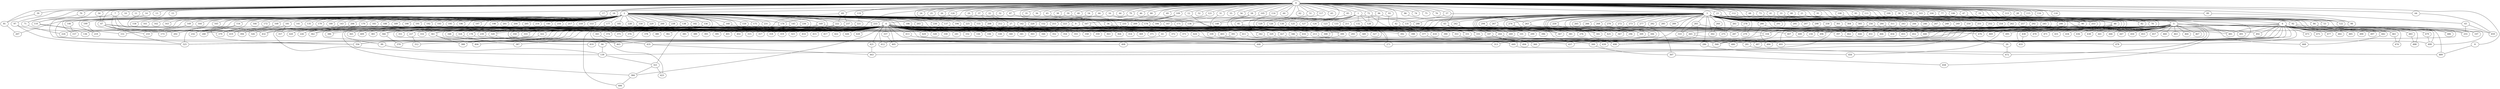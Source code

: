 
graph graphname {
    0 -- 1
0 -- 2
0 -- 3
0 -- 4
0 -- 5
0 -- 6
0 -- 7
0 -- 8
0 -- 9
0 -- 10
0 -- 11
0 -- 12
0 -- 13
0 -- 14
0 -- 15
0 -- 16
0 -- 17
0 -- 18
0 -- 19
0 -- 20
0 -- 21
0 -- 22
0 -- 23
0 -- 24
0 -- 25
0 -- 26
0 -- 27
0 -- 28
0 -- 29
0 -- 30
0 -- 31
0 -- 32
0 -- 33
0 -- 34
0 -- 35
0 -- 36
0 -- 37
0 -- 38
0 -- 39
0 -- 40
0 -- 41
0 -- 42
0 -- 43
0 -- 44
0 -- 45
0 -- 46
0 -- 47
0 -- 48
0 -- 49
0 -- 50
0 -- 51
0 -- 52
0 -- 53
0 -- 54
0 -- 55
0 -- 56
0 -- 57
0 -- 58
0 -- 59
0 -- 60
0 -- 61
0 -- 62
0 -- 63
0 -- 64
0 -- 65
0 -- 66
0 -- 67
0 -- 68
0 -- 69
0 -- 70
0 -- 71
0 -- 72
0 -- 73
0 -- 74
0 -- 75
0 -- 76
0 -- 77
0 -- 78
0 -- 79
0 -- 80
0 -- 81
0 -- 82
0 -- 83
0 -- 84
0 -- 85
0 -- 86
0 -- 87
0 -- 88
0 -- 89
0 -- 90
0 -- 91
0 -- 92
0 -- 93
0 -- 94
0 -- 95
0 -- 96
0 -- 97
0 -- 98
0 -- 99
0 -- 100
0 -- 101
0 -- 102
0 -- 103
0 -- 104
0 -- 105
0 -- 106
0 -- 107
0 -- 108
0 -- 109
0 -- 110
0 -- 111
0 -- 112
0 -- 113
0 -- 114
0 -- 115
0 -- 116
0 -- 117
0 -- 118
0 -- 119
0 -- 120
0 -- 121
0 -- 122
1 -- 128
1 -- 130
1 -- 131
1 -- 132
1 -- 133
1 -- 129
1 -- 123
1 -- 124
1 -- 125
1 -- 126
1 -- 127
2 -- 134
2 -- 135
2 -- 136
2 -- 137
2 -- 138
2 -- 139
2 -- 140
2 -- 141
2 -- 142
2 -- 143
2 -- 144
2 -- 145
2 -- 146
2 -- 147
2 -- 148
2 -- 149
2 -- 150
2 -- 151
2 -- 152
2 -- 153
2 -- 154
2 -- 155
2 -- 156
2 -- 157
2 -- 158
2 -- 159
2 -- 160
2 -- 161
2 -- 162
2 -- 163
2 -- 164
2 -- 165
2 -- 166
2 -- 167
2 -- 168
2 -- 169
2 -- 170
2 -- 171
2 -- 172
2 -- 173
2 -- 174
2 -- 175
2 -- 176
2 -- 177
2 -- 178
2 -- 179
2 -- 180
2 -- 181
2 -- 182
2 -- 183
2 -- 184
2 -- 185
2 -- 186
2 -- 187
2 -- 188
2 -- 189
2 -- 190
2 -- 191
2 -- 192
2 -- 193
2 -- 194
2 -- 195
2 -- 196
2 -- 197
2 -- 198
2 -- 199
2 -- 200
2 -- 201
2 -- 202
2 -- 203
2 -- 204
2 -- 205
2 -- 206
2 -- 207
2 -- 208
2 -- 209
2 -- 210
2 -- 211
2 -- 212
2 -- 213
2 -- 214
2 -- 215
2 -- 216
2 -- 217
2 -- 218
2 -- 219
2 -- 220
2 -- 221
2 -- 222
2 -- 223
2 -- 224
2 -- 225
2 -- 226
2 -- 227
2 -- 228
2 -- 229
2 -- 230
2 -- 231
2 -- 232
2 -- 233
2 -- 234
2 -- 235
2 -- 236
2 -- 237
2 -- 238
2 -- 239
2 -- 240
2 -- 241
2 -- 9
3 -- 256
3 -- 258
3 -- 259
3 -- 260
3 -- 261
3 -- 262
3 -- 257
3 -- 264
3 -- 265
3 -- 266
3 -- 267
3 -- 268
3 -- 269
3 -- 270
3 -- 271
3 -- 272
3 -- 273
3 -- 274
3 -- 275
3 -- 276
3 -- 277
3 -- 278
3 -- 279
3 -- 280
3 -- 281
3 -- 282
3 -- 283
3 -- 284
3 -- 285
3 -- 286
3 -- 287
3 -- 288
3 -- 289
3 -- 290
3 -- 291
3 -- 292
3 -- 293
3 -- 294
3 -- 295
3 -- 296
3 -- 297
3 -- 298
3 -- 263
3 -- 300
3 -- 301
3 -- 302
3 -- 303
3 -- 304
3 -- 305
3 -- 306
3 -- 307
3 -- 308
3 -- 309
3 -- 310
3 -- 311
3 -- 299
3 -- 242
3 -- 243
3 -- 244
3 -- 245
3 -- 246
3 -- 247
3 -- 248
3 -- 249
3 -- 250
3 -- 251
3 -- 252
3 -- 253
3 -- 254
3 -- 255
3 -- 211
4 -- 312
4 -- 313
4 -- 314
4 -- 315
4 -- 316
4 -- 317
4 -- 318
4 -- 319
4 -- 320
4 -- 321
4 -- 322
4 -- 323
4 -- 324
4 -- 325
4 -- 326
4 -- 327
4 -- 328
4 -- 329
4 -- 330
4 -- 331
4 -- 332
4 -- 333
4 -- 334
4 -- 335
4 -- 336
4 -- 337
4 -- 338
4 -- 339
4 -- 340
4 -- 341
4 -- 342
4 -- 343
4 -- 344
4 -- 345
4 -- 346
4 -- 347
4 -- 348
4 -- 349
4 -- 350
4 -- 351
4 -- 352
4 -- 353
4 -- 354
4 -- 355
4 -- 356
4 -- 357
4 -- 358
4 -- 359
4 -- 360
4 -- 361
4 -- 362
4 -- 363
4 -- 364
4 -- 365
4 -- 366
4 -- 367
4 -- 368
4 -- 369
4 -- 370
4 -- 371
4 -- 372
4 -- 373
4 -- 374
4 -- 375
4 -- 376
4 -- 377
4 -- 378
4 -- 379
4 -- 380
4 -- 381
4 -- 382
4 -- 383
4 -- 384
4 -- 385
4 -- 386
4 -- 387
4 -- 388
4 -- 389
4 -- 390
4 -- 391
4 -- 392
4 -- 393
4 -- 394
4 -- 395
4 -- 396
4 -- 397
4 -- 398
4 -- 399
4 -- 400
4 -- 401
4 -- 402
4 -- 403
4 -- 404
4 -- 405
4 -- 406
4 -- 407
4 -- 408
4 -- 409
4 -- 410
4 -- 411
4 -- 412
4 -- 413
4 -- 414
4 -- 415
4 -- 416
4 -- 417
4 -- 418
4 -- 419
4 -- 420
4 -- 421
4 -- 422
4 -- 423
4 -- 424
4 -- 425
4 -- 426
4 -- 427
4 -- 428
4 -- 429
4 -- 276
5 -- 430
5 -- 431
5 -- 432
5 -- 433
5 -- 434
5 -- 435
5 -- 436
5 -- 437
5 -- 438
5 -- 439
5 -- 440
5 -- 441
5 -- 442
5 -- 443
5 -- 444
5 -- 445
5 -- 446
5 -- 447
5 -- 448
5 -- 449
5 -- 450
5 -- 451
5 -- 452
5 -- 453
5 -- 454
5 -- 455
5 -- 456
5 -- 457
5 -- 458
5 -- 459
5 -- 460
5 -- 461
5 -- 462
5 -- 463
5 -- 464
5 -- 465
5 -- 466
5 -- 467
5 -- 468
5 -- 469
5 -- 470
5 -- 471
5 -- 472
5 -- 61
6 -- 473
6 -- 474
6 -- 475
6 -- 476
6 -- 477
6 -- 478
6 -- 479
6 -- 480
6 -- 481
6 -- 482
6 -- 483
6 -- 484
6 -- 485
6 -- 486
6 -- 487
6 -- 488
6 -- 489
6 -- 490
6 -- 491
6 -- 492
6 -- 493
6 -- 494
6 -- 495
6 -- 496
6 -- 497
6 -- 498
6 -- 499
7 -- 326
7 -- 110
7 -- 394
7 -- 419
8 -- 489
9 -- 178
12 -- 349
14 -- 356
16 -- 271
19 -- 53
20 -- 472
21 -- 78
21 -- 253
22 -- 27
22 -- 212
23 -- 90
23 -- 407
27 -- 227
27 -- 391
27 -- 101
28 -- 122
30 -- 92
31 -- 327
33 -- 82
33 -- 496
34 -- 271
34 -- 399
37 -- 308
37 -- 233
37 -- 208
39 -- 81
41 -- 368
42 -- 368
42 -- 353
43 -- 459
43 -- 255
45 -- 448
47 -- 486
48 -- 400
48 -- 466
48 -- 455
48 -- 139
50 -- 67
51 -- 148
54 -- 220
57 -- 131
57 -- 440
58 -- 147
58 -- 148
59 -- 134
59 -- 142
61 -- 94
63 -- 331
63 -- 455
64 -- 459
66 -- 152
67 -- 432
67 -- 445
67 -- 173
67 -- 325
67 -- 202
68 -- 452
69 -- 226
69 -- 222
69 -- 237
70 -- 71
71 -- 224
72 -- 347
72 -- 128
72 -- 171
72 -- 288
73 -- 440
77 -- 461
79 -- 215
80 -- 223
81 -- 207
83 -- 129
84 -- 498
84 -- 255
84 -- 499
85 -- 377
85 -- 299
86 -- 263
87 -- 405
89 -- 98
90 -- 234
92 -- 442
92 -- 107
93 -- 347
94 -- 139
95 -- 481
96 -- 239
96 -- 452
96 -- 134
97 -- 325
97 -- 379
99 -- 139
105 -- 392
108 -- 397
109 -- 174
109 -- 209
109 -- 167
109 -- 235
110 -- 151
110 -- 136
111 -- 449
112 -- 234
114 -- 398
117 -- 418
119 -- 221
120 -- 176
121 -- 184
123 -- 498
125 -- 396
126 -- 241
126 -- 144
130 -- 390
130 -- 299
131 -- 481
131 -- 187
131 -- 345
132 -- 495
133 -- 309
137 -- 444
138 -- 383
139 -- 321
140 -- 362
142 -- 416
143 -- 419
145 -- 361
145 -- 449
146 -- 157
149 -- 210
150 -- 365
154 -- 240
154 -- 325
155 -- 476
156 -- 351
156 -- 448
159 -- 303
160 -- 316
160 -- 308
167 -- 213
168 -- 232
168 -- 356
169 -- 496
169 -- 239
169 -- 324
170 -- 420
170 -- 432
174 -- 454
174 -- 296
175 -- 293
176 -- 384
177 -- 226
178 -- 271
181 -- 379
181 -- 357
182 -- 366
185 -- 386
186 -- 264
187 -- 498
187 -- 300
194 -- 451
199 -- 219
200 -- 465
203 -- 269
206 -- 394
213 -- 281
221 -- 333
222 -- 449
222 -- 320
225 -- 466
227 -- 312
230 -- 462
233 -- 435
236 -- 348
237 -- 350
238 -- 409
239 -- 498
242 -- 335
245 -- 334
256 -- 367
256 -- 491
256 -- 484
259 -- 306
260 -- 302
261 -- 275
263 -- 309
264 -- 356
264 -- 286
267 -- 381
274 -- 425
274 -- 345
278 -- 279
280 -- 498
280 -- 496
281 -- 472
283 -- 310
283 -- 287
283 -- 360
284 -- 492
286 -- 456
290 -- 493
292 -- 334
294 -- 396
300 -- 307
306 -- 313
307 -- 458
320 -- 410
321 -- 384
321 -- 423
322 -- 325
324 -- 387
329 -- 487
334 -- 368
337 -- 405
339 -- 437
342 -- 480
343 -- 465
346 -- 499
348 -- 435
353 -- 360
361 -- 388
361 -- 404
366 -- 370
377 -- 494
384 -- 406
391 -- 412
397 -- 478
399 -- 408
403 -- 439
411 -- 498
413 -- 448
421 -- 443
424 -- 494
427 -- 484
430 -- 433
435 -- 443
442 -- 468
445 -- 493
445 -- 449
449 -- 489
461 -- 474
479 -- 499
483 -- 488

}
